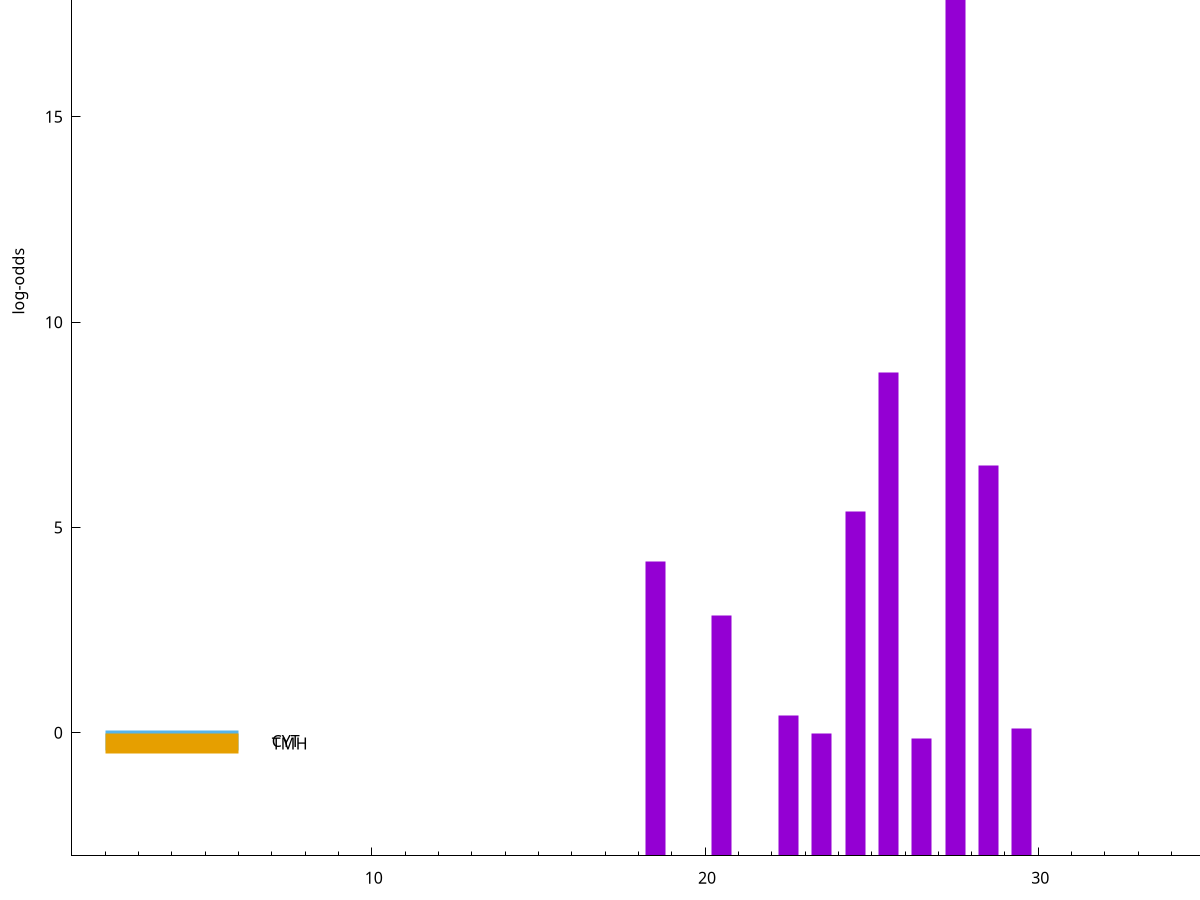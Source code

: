 set title "LipoP predictions for SRR5666473.gff"
set size 2., 1.4
set xrange [1:70] 
set mxtics 10
set yrange [-3:25]
set y2range [0:28]
set ylabel "log-odds"
set term postscript eps color solid "Helvetica" 30
set output "SRR5666473.gff3.eps"
set arrow from 2,20.9784 to 6,20.9784 nohead lt 1 lw 20
set label "SpI" at 7,20.9784
set arrow from 2,-0.200913 to 6,-0.200913 nohead lt 3 lw 20
set label "CYT" at 7,-0.200913
set arrow from 2,-0.263495 to 6,-0.263495 nohead lt 4 lw 20
set label "TMH" at 7,-0.263495
set arrow from 2,20.9784 to 6,20.9784 nohead lt 1 lw 20
set label "SpI" at 7,20.9784
# NOTE: The scores below are the log-odds scores with the threshold
# NOTE: subtracted (a hack to make gnuplot make the histogram all
# NOTE: look nice).
plot "-" axes x1y2 title "" with impulses lt 1 lw 20
27.500000 23.978000
25.500000 11.785740
28.500000 9.504300
24.500000 8.378160
18.500000 7.176960
20.500000 5.858480
22.500000 3.422587
29.500000 3.107627
23.500000 2.982721
26.500000 2.864456
e
exit
